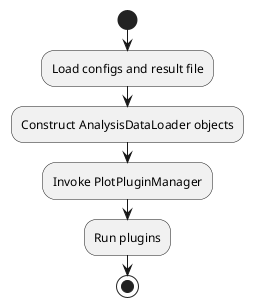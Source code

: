 @startuml
start

:Load configs and result file;

:Construct AnalysisDataLoader objects;

:Invoke PlotPluginManager;

:Run plugins;

stop
@enduml
